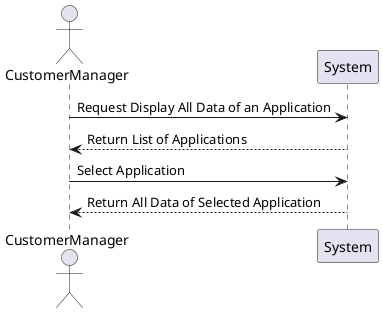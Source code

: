 @startuml
actor CustomerManager as CM
participant System

CM -> System: Request Display All Data of an Application
System --> CM: Return List of Applications
CM -> System: Select Application
System --> CM: Return All Data of Selected Application

@enduml

